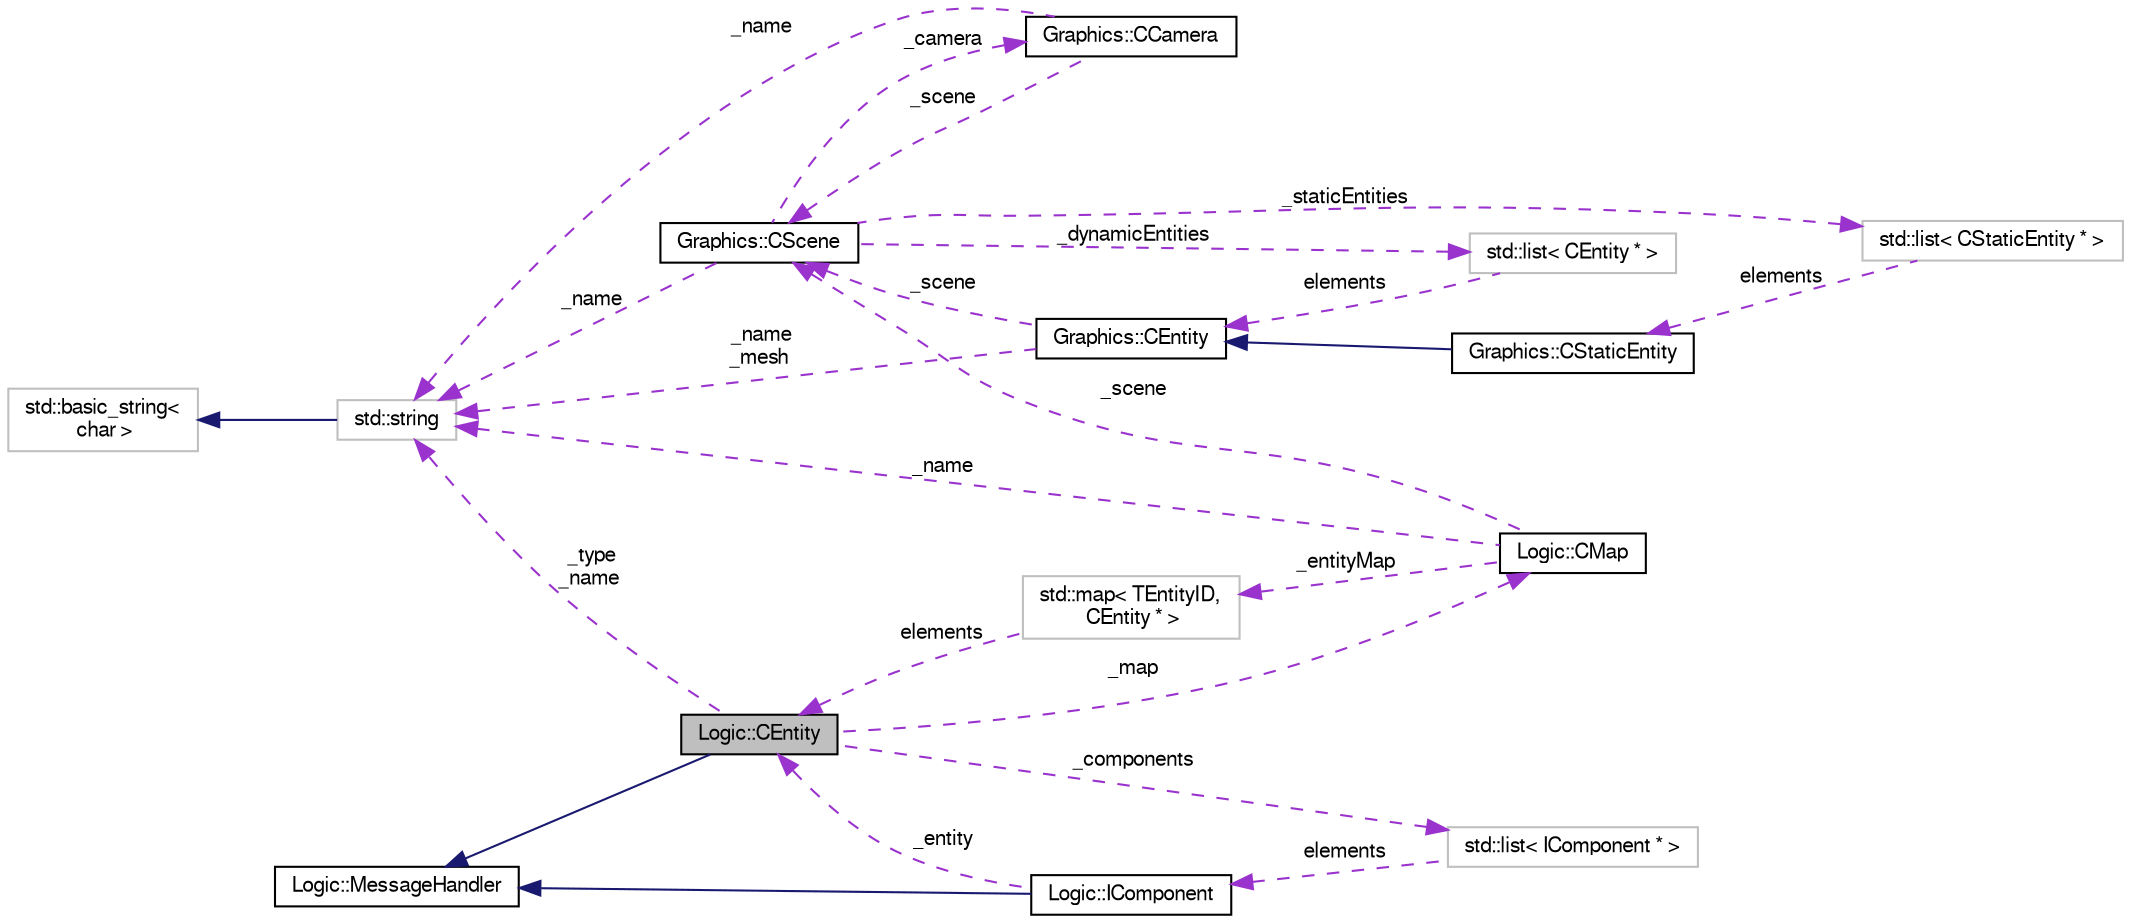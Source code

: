 digraph "Logic::CEntity"
{
  edge [fontname="FreeSans",fontsize="10",labelfontname="FreeSans",labelfontsize="10"];
  node [fontname="FreeSans",fontsize="10",shape=record];
  rankdir="LR";
  Node1 [label="Logic::CEntity",height=0.2,width=0.4,color="black", fillcolor="grey75", style="filled", fontcolor="black"];
  Node2 -> Node1 [dir="back",color="midnightblue",fontsize="10",style="solid",fontname="FreeSans"];
  Node2 [label="Logic::MessageHandler",height=0.2,width=0.4,color="black", fillcolor="white", style="filled",URL="$class_logic_1_1_message_handler.html"];
  Node3 -> Node1 [dir="back",color="darkorchid3",fontsize="10",style="dashed",label=" _components" ,fontname="FreeSans"];
  Node3 [label="std::list\< IComponent * \>",height=0.2,width=0.4,color="grey75", fillcolor="white", style="filled"];
  Node4 -> Node3 [dir="back",color="darkorchid3",fontsize="10",style="dashed",label=" elements" ,fontname="FreeSans"];
  Node4 [label="Logic::IComponent",height=0.2,width=0.4,color="black", fillcolor="white", style="filled",URL="$class_logic_1_1_i_component.html",tooltip="Clase base de los componentes que forman las entidades. "];
  Node2 -> Node4 [dir="back",color="midnightblue",fontsize="10",style="solid",fontname="FreeSans"];
  Node1 -> Node4 [dir="back",color="darkorchid3",fontsize="10",style="dashed",label=" _entity" ,fontname="FreeSans"];
  Node5 -> Node1 [dir="back",color="darkorchid3",fontsize="10",style="dashed",label=" _type\n_name" ,fontname="FreeSans"];
  Node5 [label="std::string",height=0.2,width=0.4,color="grey75", fillcolor="white", style="filled",tooltip="STL class. "];
  Node6 -> Node5 [dir="back",color="midnightblue",fontsize="10",style="solid",fontname="FreeSans"];
  Node6 [label="std::basic_string\<\l char \>",height=0.2,width=0.4,color="grey75", fillcolor="white", style="filled",tooltip="STL class. "];
  Node7 -> Node1 [dir="back",color="darkorchid3",fontsize="10",style="dashed",label=" _map" ,fontname="FreeSans"];
  Node7 [label="Logic::CMap",height=0.2,width=0.4,color="black", fillcolor="white", style="filled",URL="$class_logic_1_1_c_map.html",tooltip="Clase que representa un mapa lógico. "];
  Node8 -> Node7 [dir="back",color="darkorchid3",fontsize="10",style="dashed",label=" _scene" ,fontname="FreeSans"];
  Node8 [label="Graphics::CScene",height=0.2,width=0.4,color="black", fillcolor="white", style="filled",URL="$class_graphics_1_1_c_scene.html",tooltip="Clase que controla todos los elementos de una escena. "];
  Node9 -> Node8 [dir="back",color="darkorchid3",fontsize="10",style="dashed",label=" _staticEntities" ,fontname="FreeSans"];
  Node9 [label="std::list\< CStaticEntity * \>",height=0.2,width=0.4,color="grey75", fillcolor="white", style="filled"];
  Node10 -> Node9 [dir="back",color="darkorchid3",fontsize="10",style="dashed",label=" elements" ,fontname="FreeSans"];
  Node10 [label="Graphics::CStaticEntity",height=0.2,width=0.4,color="black", fillcolor="white", style="filled",URL="$class_graphics_1_1_c_static_entity.html",tooltip="Clase que representa una entidad gráfica estática. "];
  Node11 -> Node10 [dir="back",color="midnightblue",fontsize="10",style="solid",fontname="FreeSans"];
  Node11 [label="Graphics::CEntity",height=0.2,width=0.4,color="black", fillcolor="white", style="filled",URL="$class_graphics_1_1_c_entity.html",tooltip="Clase que representa una entidad gráfica. "];
  Node8 -> Node11 [dir="back",color="darkorchid3",fontsize="10",style="dashed",label=" _scene" ,fontname="FreeSans"];
  Node5 -> Node11 [dir="back",color="darkorchid3",fontsize="10",style="dashed",label=" _name\n_mesh" ,fontname="FreeSans"];
  Node12 -> Node8 [dir="back",color="darkorchid3",fontsize="10",style="dashed",label=" _camera" ,fontname="FreeSans"];
  Node12 [label="Graphics::CCamera",height=0.2,width=0.4,color="black", fillcolor="white", style="filled",URL="$class_graphics_1_1_c_camera.html",tooltip="Clase de la cámara extendida basada en Ogre. "];
  Node8 -> Node12 [dir="back",color="darkorchid3",fontsize="10",style="dashed",label=" _scene" ,fontname="FreeSans"];
  Node5 -> Node12 [dir="back",color="darkorchid3",fontsize="10",style="dashed",label=" _name" ,fontname="FreeSans"];
  Node5 -> Node8 [dir="back",color="darkorchid3",fontsize="10",style="dashed",label=" _name" ,fontname="FreeSans"];
  Node13 -> Node8 [dir="back",color="darkorchid3",fontsize="10",style="dashed",label=" _dynamicEntities" ,fontname="FreeSans"];
  Node13 [label="std::list\< CEntity * \>",height=0.2,width=0.4,color="grey75", fillcolor="white", style="filled"];
  Node11 -> Node13 [dir="back",color="darkorchid3",fontsize="10",style="dashed",label=" elements" ,fontname="FreeSans"];
  Node14 -> Node7 [dir="back",color="darkorchid3",fontsize="10",style="dashed",label=" _entityMap" ,fontname="FreeSans"];
  Node14 [label="std::map\< TEntityID,\l CEntity * \>",height=0.2,width=0.4,color="grey75", fillcolor="white", style="filled"];
  Node1 -> Node14 [dir="back",color="darkorchid3",fontsize="10",style="dashed",label=" elements" ,fontname="FreeSans"];
  Node5 -> Node7 [dir="back",color="darkorchid3",fontsize="10",style="dashed",label=" _name" ,fontname="FreeSans"];
}
